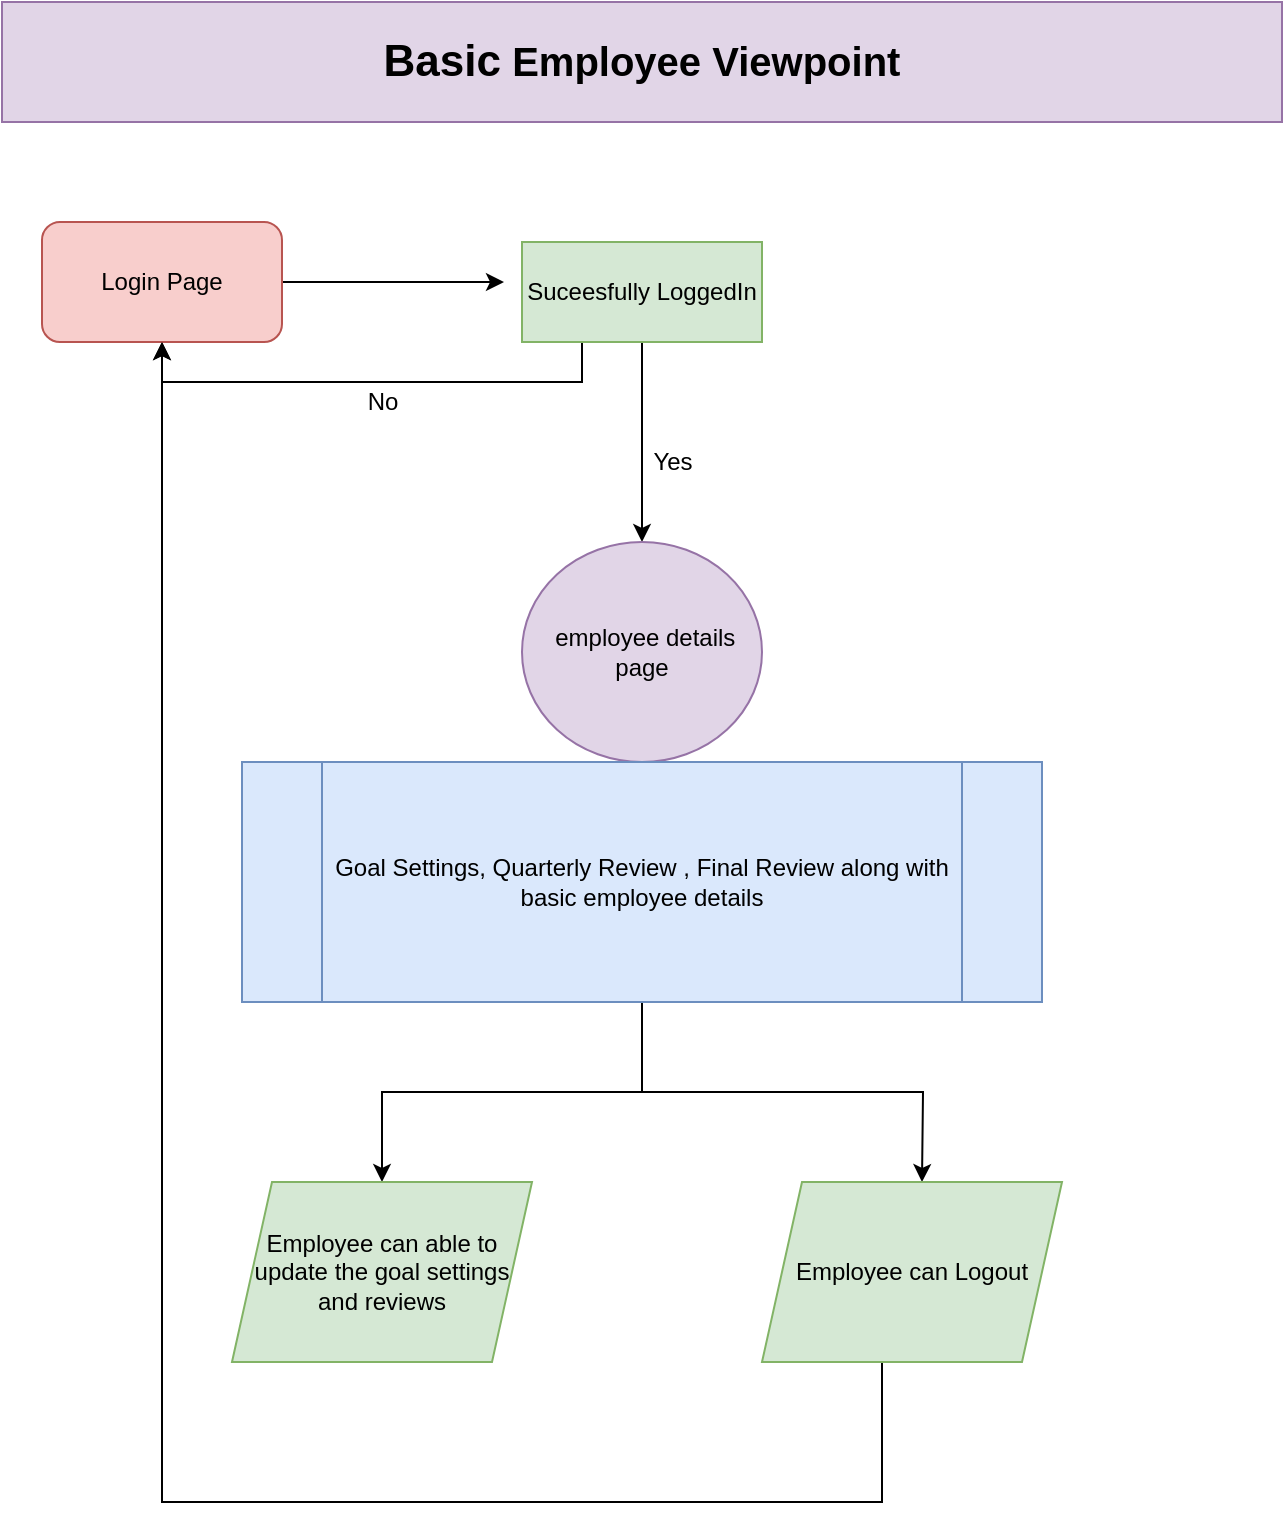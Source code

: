 <mxfile version="14.1.8" type="github">
  <diagram id="GqxxIH69UQBcbuTXEkUY" name="Page-1">
    <mxGraphModel dx="868" dy="482" grid="1" gridSize="10" guides="1" tooltips="1" connect="1" arrows="1" fold="1" page="1" pageScale="1" pageWidth="850" pageHeight="1100" math="0" shadow="0">
      <root>
        <mxCell id="0" />
        <mxCell id="1" parent="0" />
        <mxCell id="isihtaOWCpTYdrR2E738-3" style="edgeStyle=orthogonalEdgeStyle;rounded=0;orthogonalLoop=1;jettySize=auto;html=1;entryX=0.5;entryY=0;entryDx=0;entryDy=0;" edge="1" parent="1" source="isihtaOWCpTYdrR2E738-1" target="isihtaOWCpTYdrR2E738-2">
          <mxGeometry relative="1" as="geometry" />
        </mxCell>
        <mxCell id="isihtaOWCpTYdrR2E738-12" style="edgeStyle=orthogonalEdgeStyle;rounded=0;orthogonalLoop=1;jettySize=auto;html=1;exitX=0.25;exitY=1;exitDx=0;exitDy=0;entryX=0.5;entryY=1;entryDx=0;entryDy=0;" edge="1" parent="1" source="isihtaOWCpTYdrR2E738-1" target="isihtaOWCpTYdrR2E738-5">
          <mxGeometry relative="1" as="geometry" />
        </mxCell>
        <mxCell id="isihtaOWCpTYdrR2E738-1" value="&lt;span&gt;Suceesfully LoggedIn&lt;/span&gt;" style="rounded=0;whiteSpace=wrap;html=1;fillColor=#d5e8d4;strokeColor=#82b366;" vertex="1" parent="1">
          <mxGeometry x="350" y="160" width="120" height="50" as="geometry" />
        </mxCell>
        <mxCell id="isihtaOWCpTYdrR2E738-2" value="&amp;nbsp;employee details page" style="ellipse;whiteSpace=wrap;html=1;fillColor=#e1d5e7;strokeColor=#9673a6;" vertex="1" parent="1">
          <mxGeometry x="350" y="310" width="120" height="110" as="geometry" />
        </mxCell>
        <mxCell id="isihtaOWCpTYdrR2E738-8" style="edgeStyle=orthogonalEdgeStyle;rounded=0;orthogonalLoop=1;jettySize=auto;html=1;entryX=-0.075;entryY=0.4;entryDx=0;entryDy=0;entryPerimeter=0;" edge="1" parent="1" source="isihtaOWCpTYdrR2E738-5" target="isihtaOWCpTYdrR2E738-1">
          <mxGeometry relative="1" as="geometry" />
        </mxCell>
        <mxCell id="isihtaOWCpTYdrR2E738-5" value="Login Page" style="rounded=1;whiteSpace=wrap;html=1;fillColor=#f8cecc;strokeColor=#b85450;" vertex="1" parent="1">
          <mxGeometry x="110" y="150" width="120" height="60" as="geometry" />
        </mxCell>
        <mxCell id="isihtaOWCpTYdrR2E738-10" value="Yes" style="text;html=1;align=center;verticalAlign=middle;resizable=0;points=[];autosize=1;" vertex="1" parent="1">
          <mxGeometry x="405" y="260" width="40" height="20" as="geometry" />
        </mxCell>
        <mxCell id="isihtaOWCpTYdrR2E738-13" value="No" style="text;html=1;align=center;verticalAlign=middle;resizable=0;points=[];autosize=1;" vertex="1" parent="1">
          <mxGeometry x="265" y="230" width="30" height="20" as="geometry" />
        </mxCell>
        <mxCell id="isihtaOWCpTYdrR2E738-17" style="edgeStyle=orthogonalEdgeStyle;rounded=0;orthogonalLoop=1;jettySize=auto;html=1;entryX=0.5;entryY=0;entryDx=0;entryDy=0;exitX=0.5;exitY=1;exitDx=0;exitDy=0;" edge="1" parent="1" source="isihtaOWCpTYdrR2E738-14" target="isihtaOWCpTYdrR2E738-15">
          <mxGeometry relative="1" as="geometry">
            <mxPoint x="550" y="620" as="sourcePoint" />
            <Array as="points">
              <mxPoint x="410" y="585" />
              <mxPoint x="280" y="585" />
            </Array>
          </mxGeometry>
        </mxCell>
        <mxCell id="isihtaOWCpTYdrR2E738-20" style="edgeStyle=orthogonalEdgeStyle;rounded=0;orthogonalLoop=1;jettySize=auto;html=1;" edge="1" parent="1" source="isihtaOWCpTYdrR2E738-14">
          <mxGeometry relative="1" as="geometry">
            <mxPoint x="550" y="630" as="targetPoint" />
          </mxGeometry>
        </mxCell>
        <mxCell id="isihtaOWCpTYdrR2E738-14" value="Goal Settings, Quarterly Review , Final Review along with basic employee details" style="shape=process;whiteSpace=wrap;html=1;backgroundOutline=1;fillColor=#dae8fc;strokeColor=#6c8ebf;" vertex="1" parent="1">
          <mxGeometry x="210" y="420" width="400" height="120" as="geometry" />
        </mxCell>
        <mxCell id="isihtaOWCpTYdrR2E738-15" value="Employee can able to update the goal settings and reviews" style="shape=parallelogram;perimeter=parallelogramPerimeter;whiteSpace=wrap;html=1;fixedSize=1;fillColor=#d5e8d4;strokeColor=#82b366;" vertex="1" parent="1">
          <mxGeometry x="205" y="630" width="150" height="90" as="geometry" />
        </mxCell>
        <mxCell id="isihtaOWCpTYdrR2E738-18" style="edgeStyle=orthogonalEdgeStyle;rounded=0;orthogonalLoop=1;jettySize=auto;html=1;entryX=0.5;entryY=1;entryDx=0;entryDy=0;" edge="1" parent="1" source="isihtaOWCpTYdrR2E738-16" target="isihtaOWCpTYdrR2E738-5">
          <mxGeometry relative="1" as="geometry">
            <Array as="points">
              <mxPoint x="530" y="790" />
              <mxPoint x="170" y="790" />
            </Array>
          </mxGeometry>
        </mxCell>
        <mxCell id="isihtaOWCpTYdrR2E738-16" value="Employee can Logout" style="shape=parallelogram;perimeter=parallelogramPerimeter;whiteSpace=wrap;html=1;fixedSize=1;fillColor=#d5e8d4;strokeColor=#82b366;" vertex="1" parent="1">
          <mxGeometry x="470" y="630" width="150" height="90" as="geometry" />
        </mxCell>
        <mxCell id="isihtaOWCpTYdrR2E738-21" value="&lt;font size=&quot;1&quot;&gt;&lt;b style=&quot;font-size: 22px&quot;&gt;Basic&lt;/b&gt;&lt;b style=&quot;font-size: 20px&quot;&gt;&amp;nbsp;Employee Viewpoint&lt;/b&gt;&lt;/font&gt;" style="rounded=0;whiteSpace=wrap;html=1;fillColor=#e1d5e7;strokeColor=#9673a6;" vertex="1" parent="1">
          <mxGeometry x="90" y="40" width="640" height="60" as="geometry" />
        </mxCell>
      </root>
    </mxGraphModel>
  </diagram>
</mxfile>

